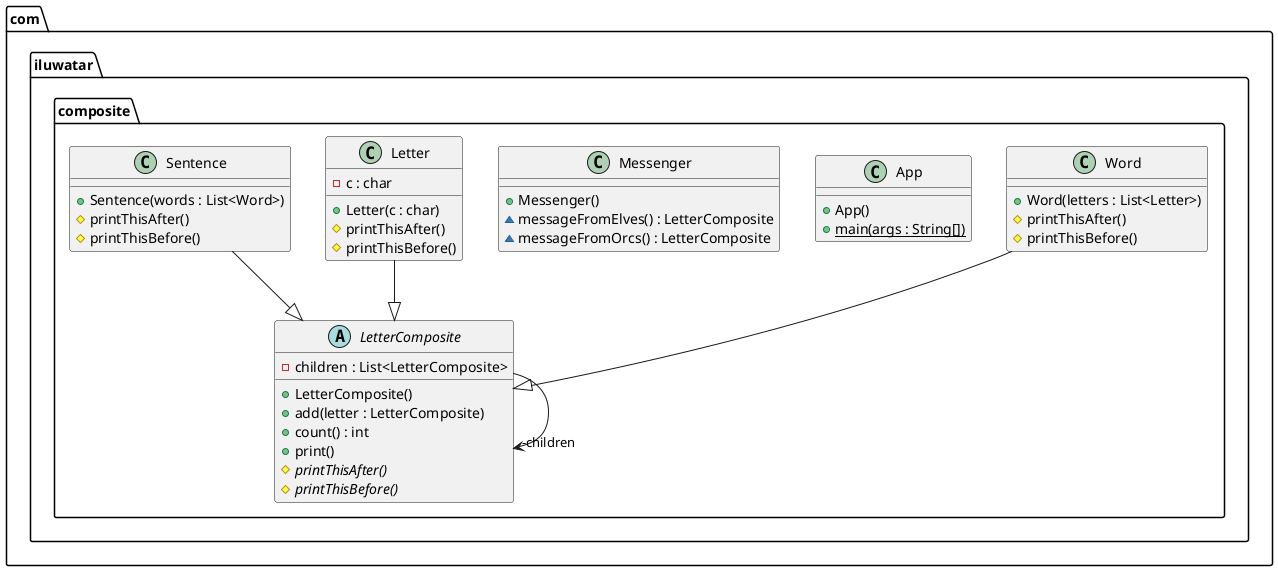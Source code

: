 @startuml
package com.iluwatar.composite {
  class Word {
    + Word(letters : List<Letter>)
    # printThisAfter()
    # printThisBefore()
  }
  class App {
    + App()
    + main(args : String[]) {static}
  }
  class Messenger {
    + Messenger()
    ~ messageFromElves() : LetterComposite
    ~ messageFromOrcs() : LetterComposite
  }
  class Letter {
    - c : char
    + Letter(c : char)
    # printThisAfter()
    # printThisBefore()
  }
  class Sentence {
    + Sentence(words : List<Word>)
    # printThisAfter()
    # printThisBefore()
  }
  abstract class LetterComposite {
    - children : List<LetterComposite>
    + LetterComposite()
    + add(letter : LetterComposite)
    + count() : int
    + print()
    # printThisAfter() {abstract}
    # printThisBefore() {abstract}
  }
}
LetterComposite -->  "-children" LetterComposite
Word --|> LetterComposite 
Letter --|> LetterComposite 
Sentence --|> LetterComposite 
@enduml